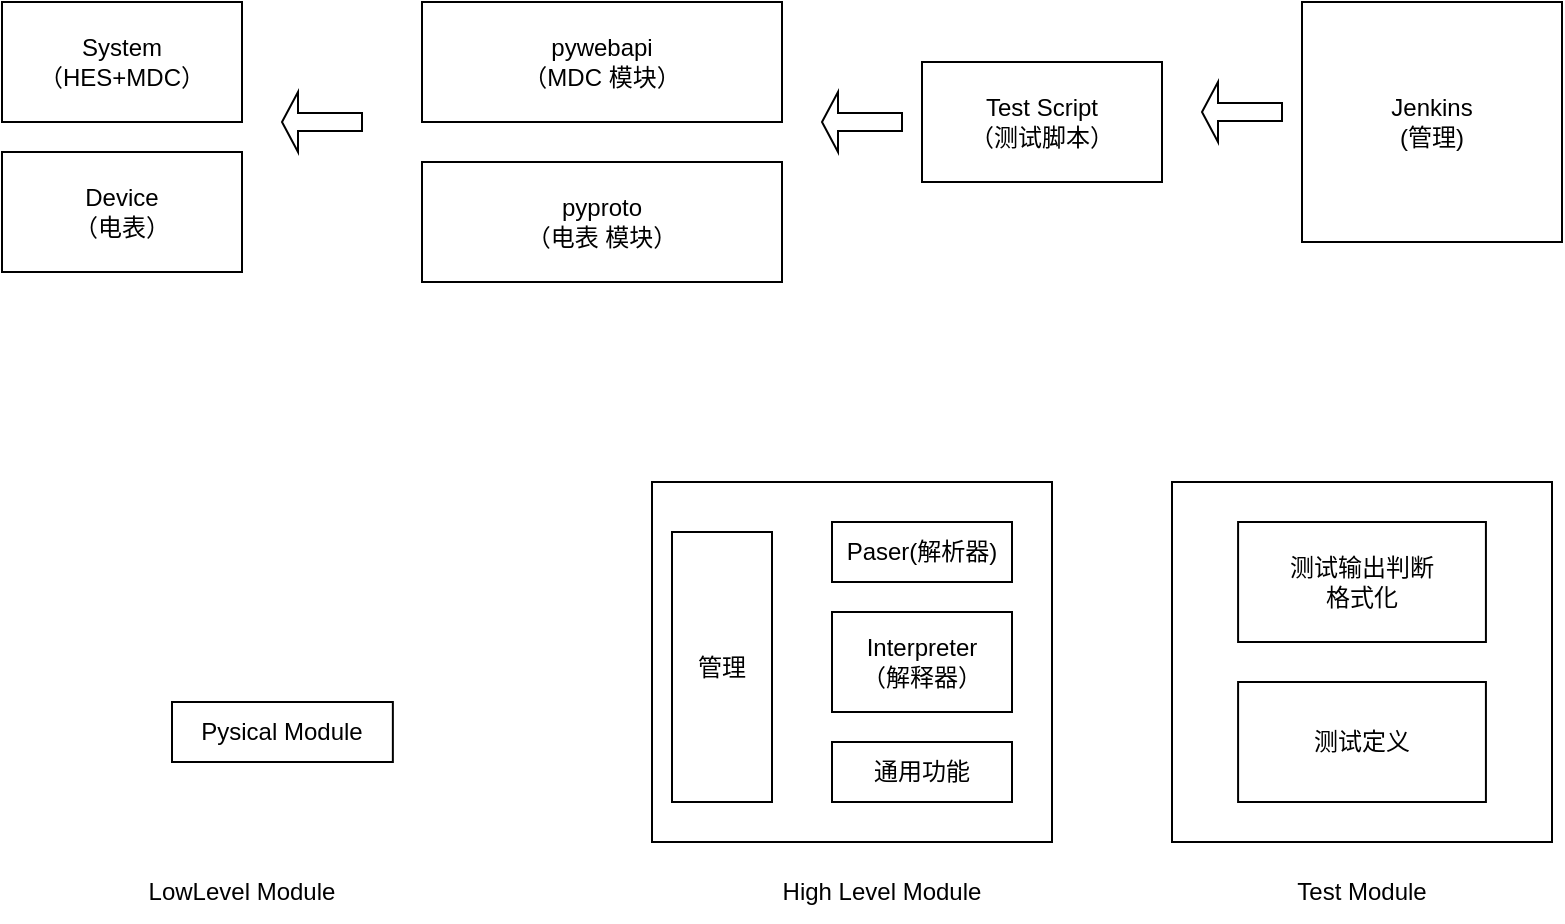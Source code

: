 <mxfile version="28.0.6">
  <diagram name="Page-1" id="stHkNYjPsgnvwqnEDeHq">
    <mxGraphModel dx="1097" dy="487" grid="1" gridSize="10" guides="1" tooltips="1" connect="1" arrows="1" fold="1" page="1" pageScale="1" pageWidth="850" pageHeight="1100" math="0" shadow="0">
      <root>
        <mxCell id="0" />
        <mxCell id="1" parent="0" />
        <mxCell id="VkH7h2HziBzFlEW19kWf-14" value="" style="group" vertex="1" connectable="0" parent="1">
          <mxGeometry x="35" y="120" width="780" height="140" as="geometry" />
        </mxCell>
        <mxCell id="fNABVySuIZl3mwV_Zrsj-1" value="Test Script&lt;div&gt;（测试脚本）&lt;/div&gt;" style="rounded=0;whiteSpace=wrap;html=1;" parent="VkH7h2HziBzFlEW19kWf-14" vertex="1">
          <mxGeometry x="460" y="30" width="120" height="60" as="geometry" />
        </mxCell>
        <mxCell id="fNABVySuIZl3mwV_Zrsj-2" value="Jenkins&lt;div&gt;(管理)&lt;/div&gt;" style="rounded=0;whiteSpace=wrap;html=1;" parent="VkH7h2HziBzFlEW19kWf-14" vertex="1">
          <mxGeometry x="650" width="130" height="120" as="geometry" />
        </mxCell>
        <mxCell id="VkH7h2HziBzFlEW19kWf-3" value="pywebapi&lt;br&gt;&lt;div&gt;（MDC 模块）&lt;/div&gt;" style="rounded=0;whiteSpace=wrap;html=1;" vertex="1" parent="VkH7h2HziBzFlEW19kWf-14">
          <mxGeometry x="210" width="180" height="60" as="geometry" />
        </mxCell>
        <mxCell id="VkH7h2HziBzFlEW19kWf-4" value="pyproto&lt;br&gt;&lt;div&gt;（电表 模块）&lt;/div&gt;" style="rounded=0;whiteSpace=wrap;html=1;" vertex="1" parent="VkH7h2HziBzFlEW19kWf-14">
          <mxGeometry x="210" y="80" width="180" height="60" as="geometry" />
        </mxCell>
        <mxCell id="VkH7h2HziBzFlEW19kWf-5" value="System&lt;div&gt;（HES+MDC）&lt;/div&gt;" style="rounded=0;whiteSpace=wrap;html=1;" vertex="1" parent="VkH7h2HziBzFlEW19kWf-14">
          <mxGeometry width="120" height="60" as="geometry" />
        </mxCell>
        <mxCell id="VkH7h2HziBzFlEW19kWf-6" value="Device&lt;div&gt;（电表）&lt;/div&gt;" style="rounded=0;whiteSpace=wrap;html=1;" vertex="1" parent="VkH7h2HziBzFlEW19kWf-14">
          <mxGeometry y="75" width="120" height="60" as="geometry" />
        </mxCell>
        <mxCell id="VkH7h2HziBzFlEW19kWf-11" value="" style="shape=singleArrow;direction=west;whiteSpace=wrap;html=1;" vertex="1" parent="VkH7h2HziBzFlEW19kWf-14">
          <mxGeometry x="600" y="40" width="40" height="30" as="geometry" />
        </mxCell>
        <mxCell id="VkH7h2HziBzFlEW19kWf-12" value="" style="shape=singleArrow;direction=west;whiteSpace=wrap;html=1;" vertex="1" parent="VkH7h2HziBzFlEW19kWf-14">
          <mxGeometry x="410" y="45" width="40" height="30" as="geometry" />
        </mxCell>
        <mxCell id="VkH7h2HziBzFlEW19kWf-13" value="" style="shape=singleArrow;direction=west;whiteSpace=wrap;html=1;" vertex="1" parent="VkH7h2HziBzFlEW19kWf-14">
          <mxGeometry x="140" y="45" width="40" height="30" as="geometry" />
        </mxCell>
        <mxCell id="VkH7h2HziBzFlEW19kWf-19" value="" style="group" vertex="1" connectable="0" parent="1">
          <mxGeometry x="620" y="360" width="190" height="220" as="geometry" />
        </mxCell>
        <mxCell id="VkH7h2HziBzFlEW19kWf-15" value="" style="rounded=0;whiteSpace=wrap;html=1;" vertex="1" parent="VkH7h2HziBzFlEW19kWf-19">
          <mxGeometry width="190" height="180" as="geometry" />
        </mxCell>
        <mxCell id="VkH7h2HziBzFlEW19kWf-16" value="测试输出判断&lt;div&gt;格式化&lt;/div&gt;" style="rounded=0;whiteSpace=wrap;html=1;" vertex="1" parent="VkH7h2HziBzFlEW19kWf-19">
          <mxGeometry x="33.043" y="20" width="123.913" height="60" as="geometry" />
        </mxCell>
        <mxCell id="VkH7h2HziBzFlEW19kWf-17" value="测试定义" style="rounded=0;whiteSpace=wrap;html=1;" vertex="1" parent="VkH7h2HziBzFlEW19kWf-19">
          <mxGeometry x="33.043" y="100" width="123.913" height="60" as="geometry" />
        </mxCell>
        <mxCell id="VkH7h2HziBzFlEW19kWf-18" value="Test Module" style="text;html=1;align=center;verticalAlign=middle;whiteSpace=wrap;rounded=0;" vertex="1" parent="VkH7h2HziBzFlEW19kWf-19">
          <mxGeometry x="59.891" y="190" width="70.217" height="30" as="geometry" />
        </mxCell>
        <mxCell id="VkH7h2HziBzFlEW19kWf-40" value="" style="group" vertex="1" connectable="0" parent="1">
          <mxGeometry x="360" y="360" width="200" height="220" as="geometry" />
        </mxCell>
        <mxCell id="VkH7h2HziBzFlEW19kWf-21" value="" style="rounded=0;whiteSpace=wrap;html=1;" vertex="1" parent="VkH7h2HziBzFlEW19kWf-40">
          <mxGeometry width="200" height="180" as="geometry" />
        </mxCell>
        <mxCell id="VkH7h2HziBzFlEW19kWf-22" value="Paser(解析器)" style="rounded=0;whiteSpace=wrap;html=1;" vertex="1" parent="VkH7h2HziBzFlEW19kWf-40">
          <mxGeometry x="90" y="20" width="90" height="30" as="geometry" />
        </mxCell>
        <mxCell id="VkH7h2HziBzFlEW19kWf-23" value="Interpreter&lt;div&gt;（解释器）&lt;/div&gt;" style="rounded=0;whiteSpace=wrap;html=1;" vertex="1" parent="VkH7h2HziBzFlEW19kWf-40">
          <mxGeometry x="90" y="65" width="90" height="50" as="geometry" />
        </mxCell>
        <mxCell id="VkH7h2HziBzFlEW19kWf-26" value="通用功能" style="rounded=0;whiteSpace=wrap;html=1;" vertex="1" parent="VkH7h2HziBzFlEW19kWf-40">
          <mxGeometry x="90" y="130" width="90" height="30" as="geometry" />
        </mxCell>
        <mxCell id="VkH7h2HziBzFlEW19kWf-30" value="管理" style="rounded=0;whiteSpace=wrap;html=1;" vertex="1" parent="VkH7h2HziBzFlEW19kWf-40">
          <mxGeometry x="10" y="25" width="50" height="135" as="geometry" />
        </mxCell>
        <mxCell id="VkH7h2HziBzFlEW19kWf-31" value="High Level Module" style="text;html=1;align=center;verticalAlign=middle;whiteSpace=wrap;rounded=0;" vertex="1" parent="VkH7h2HziBzFlEW19kWf-40">
          <mxGeometry x="50" y="190" width="130" height="30" as="geometry" />
        </mxCell>
        <mxCell id="VkH7h2HziBzFlEW19kWf-36" value="Pysical Module" style="rounded=0;whiteSpace=wrap;html=1;" vertex="1" parent="1">
          <mxGeometry x="120" y="470" width="110.43" height="30" as="geometry" />
        </mxCell>
        <mxCell id="VkH7h2HziBzFlEW19kWf-38" value="LowLevel Module" style="text;html=1;align=center;verticalAlign=middle;whiteSpace=wrap;rounded=0;" vertex="1" parent="1">
          <mxGeometry x="106.958" y="550" width="96.087" height="30" as="geometry" />
        </mxCell>
      </root>
    </mxGraphModel>
  </diagram>
</mxfile>
